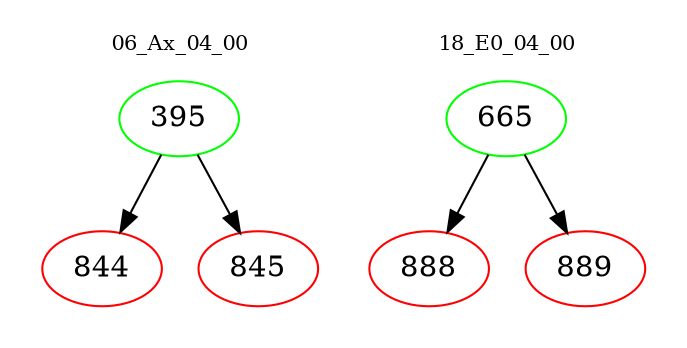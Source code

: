 digraph{
subgraph cluster_0 {
color = white
label = "06_Ax_04_00";
fontsize=10;
T0_395 [label="395", color="green"]
T0_395 -> T0_844 [color="black"]
T0_844 [label="844", color="red"]
T0_395 -> T0_845 [color="black"]
T0_845 [label="845", color="red"]
}
subgraph cluster_1 {
color = white
label = "18_E0_04_00";
fontsize=10;
T1_665 [label="665", color="green"]
T1_665 -> T1_888 [color="black"]
T1_888 [label="888", color="red"]
T1_665 -> T1_889 [color="black"]
T1_889 [label="889", color="red"]
}
}
